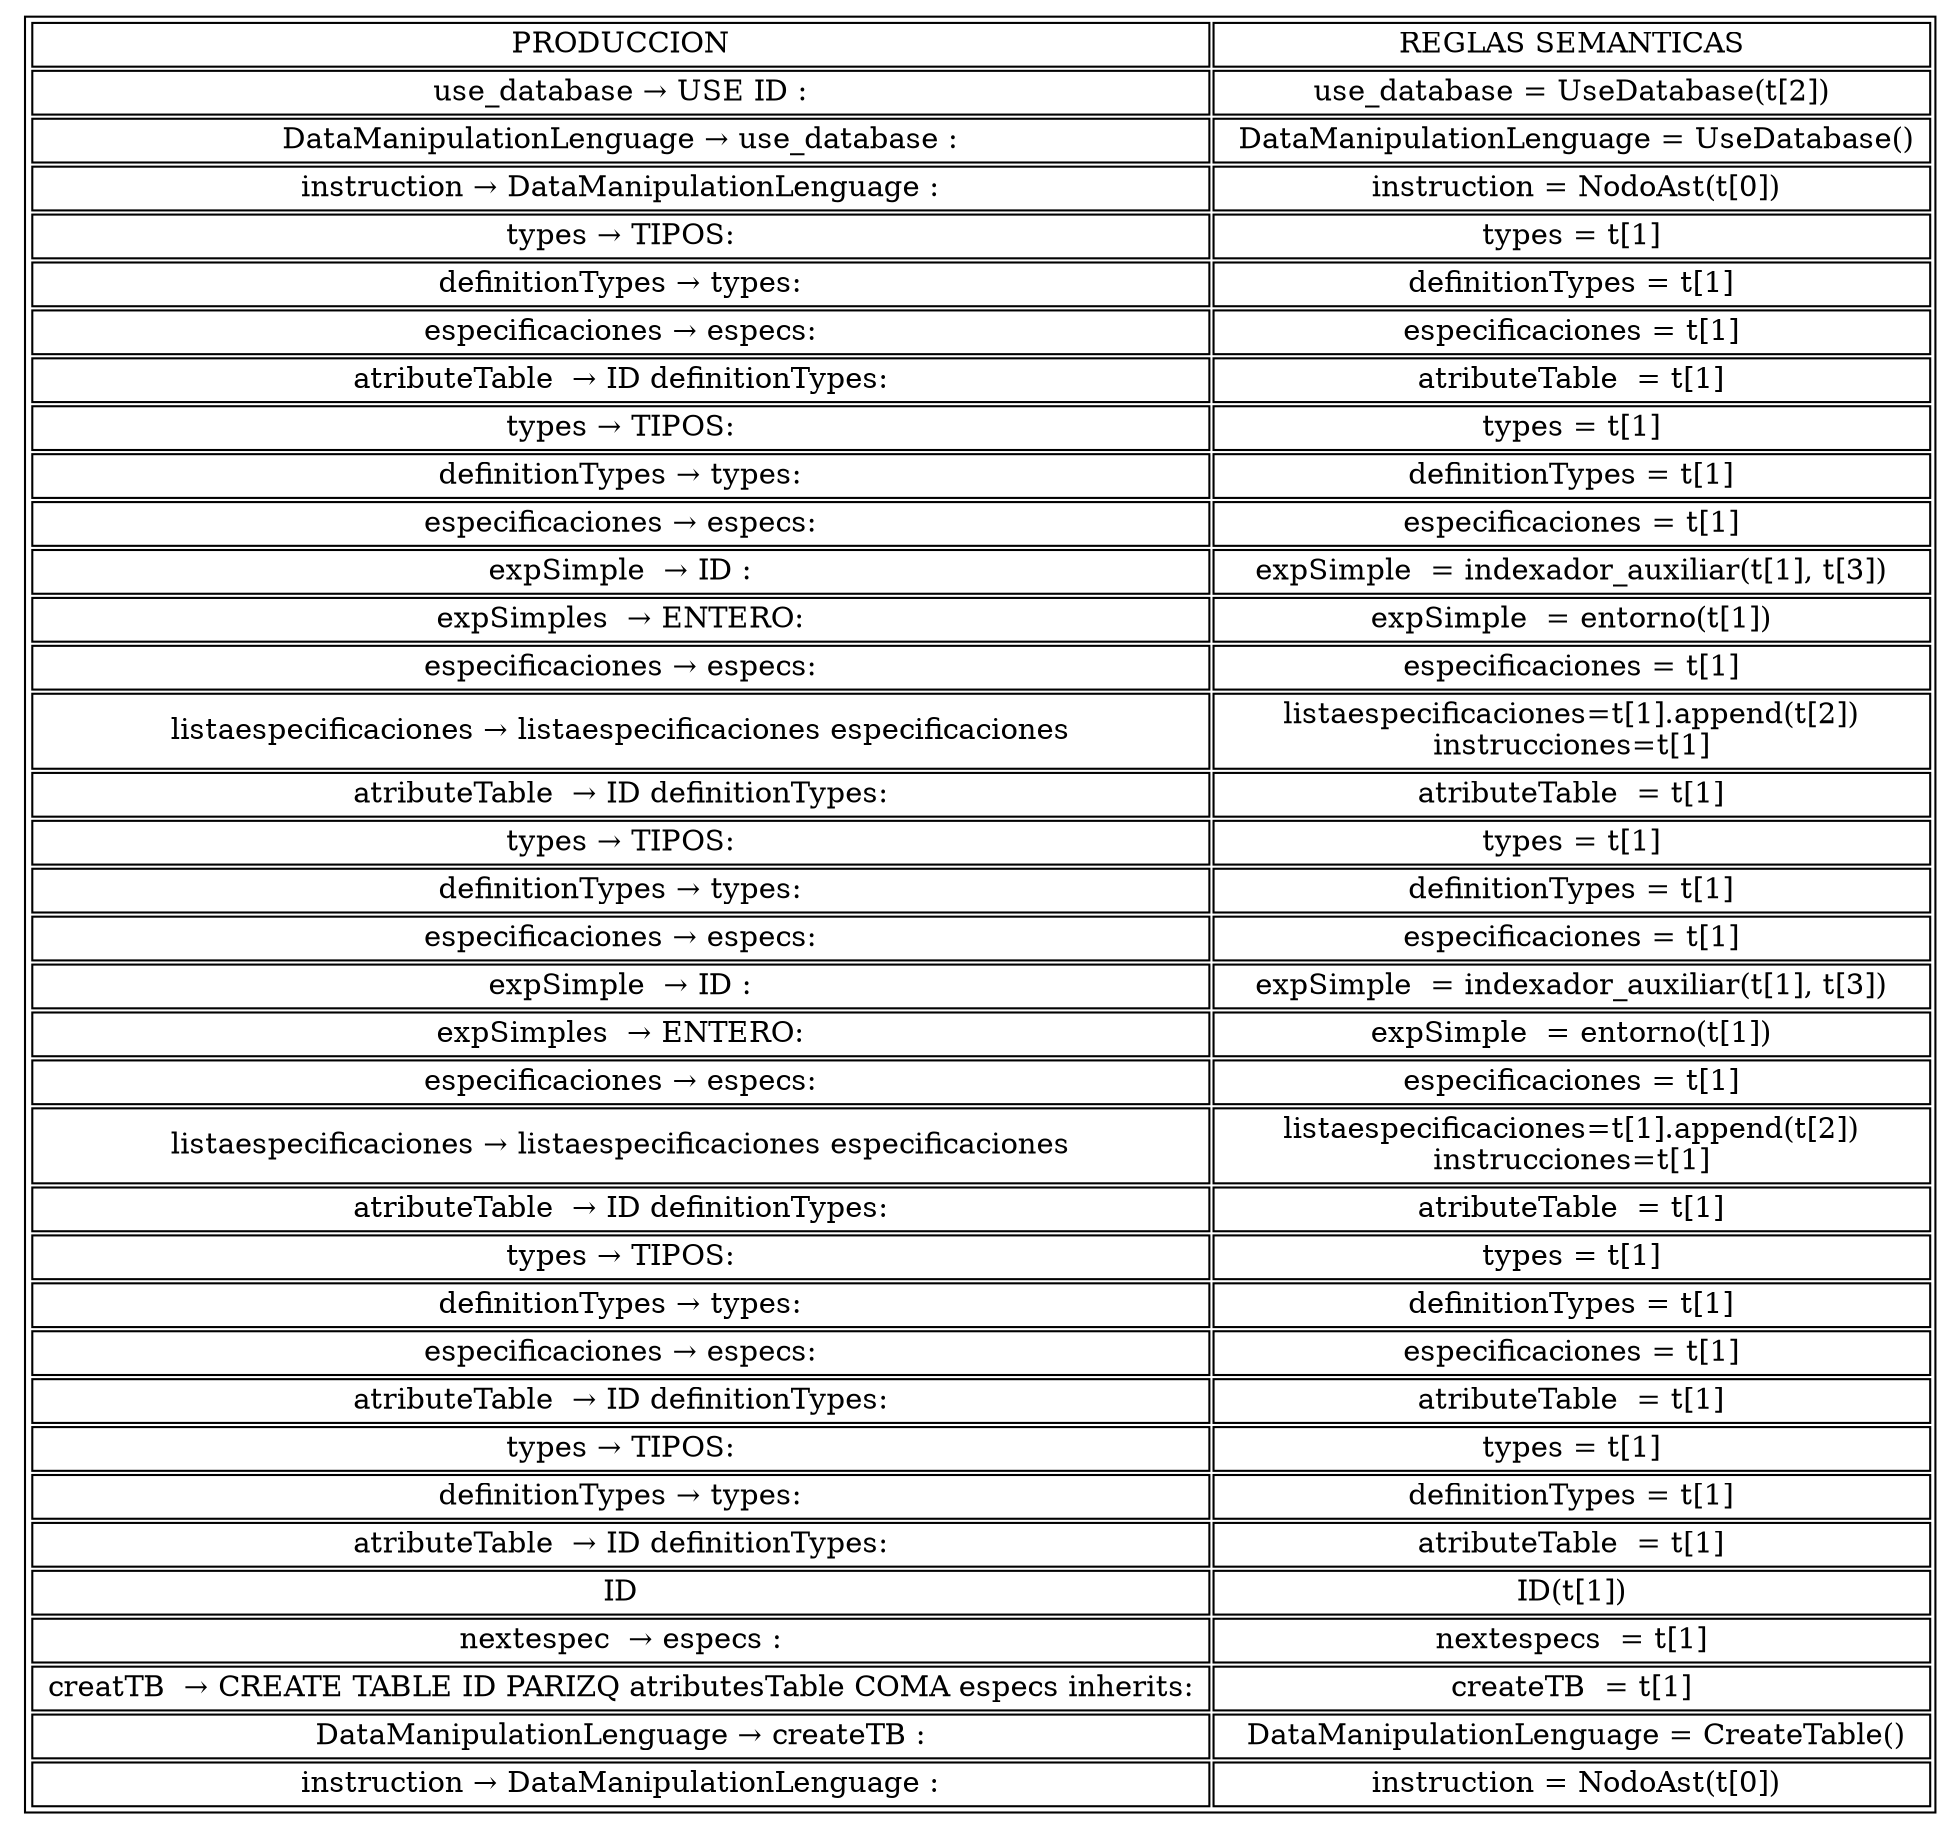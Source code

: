 digraph g {
	node [height=.1 shape=plaintext]
	table [label=<<TABLE><TR><TD>PRODUCCION</TD><TD>REGLAS SEMANTICAS</TD></TR><TR> 
 <TD> use_database → USE ID : </TD> 
 <TD> use_database = UseDatabase(t[2]) </TD> 
 </TR> 
<TR> 
 <TD> DataManipulationLenguage → use_database : </TD> 
 <TD>  DataManipulationLenguage = UseDatabase() </TD> 
 </TR> 
<TR> 
 <TD> instruction → DataManipulationLenguage : </TD> 
 <TD>  instruction = NodoAst(t[0]) </TD> 
 </TR> 
<TR> 
 <TD> types → TIPOS: </TD> 
 <TD> types = t[1] </TD> 
 </TR> 
<TR> 
 <TD> definitionTypes → types: </TD> 
 <TD> definitionTypes = t[1] </TD> 
 </TR> 
<TR> 
 <TD> especificaciones → especs: </TD> 
 <TD> especificaciones = t[1] </TD> 
 </TR> 
<TR> 
 <TD> atributeTable  → ID definitionTypes: </TD> 
 <TD> atributeTable  = t[1] </TD> 
 </TR> 
<TR> 
 <TD> types → TIPOS: </TD> 
 <TD> types = t[1] </TD> 
 </TR> 
<TR> 
 <TD> definitionTypes → types: </TD> 
 <TD> definitionTypes = t[1] </TD> 
 </TR> 
<TR> 
 <TD> especificaciones → especs: </TD> 
 <TD> especificaciones = t[1] </TD> 
 </TR> 
<TR> 
 <TD> expSimple  → ID : </TD> 
 <TD> expSimple  = indexador_auxiliar(t[1], t[3]) </TD> 
 </TR> 
<TR> 
 <TD> expSimples  → ENTERO: </TD> 
 <TD> expSimple  = entorno(t[1]) </TD> 
 </TR> 
<TR> 
 <TD> especificaciones → especs: </TD> 
 <TD> especificaciones = t[1] </TD> 
 </TR> 
<TR><TD> listaespecificaciones → listaespecificaciones especificaciones </TD><TD> listaespecificaciones=t[1].append(t[2]) <BR/> instrucciones=t[1] </TD></TR><TR> 
 <TD> atributeTable  → ID definitionTypes: </TD> 
 <TD> atributeTable  = t[1] </TD> 
 </TR> 
<TR> 
 <TD> types → TIPOS: </TD> 
 <TD> types = t[1] </TD> 
 </TR> 
<TR> 
 <TD> definitionTypes → types: </TD> 
 <TD> definitionTypes = t[1] </TD> 
 </TR> 
<TR> 
 <TD> especificaciones → especs: </TD> 
 <TD> especificaciones = t[1] </TD> 
 </TR> 
<TR> 
 <TD> expSimple  → ID : </TD> 
 <TD> expSimple  = indexador_auxiliar(t[1], t[3]) </TD> 
 </TR> 
<TR> 
 <TD> expSimples  → ENTERO: </TD> 
 <TD> expSimple  = entorno(t[1]) </TD> 
 </TR> 
<TR> 
 <TD> especificaciones → especs: </TD> 
 <TD> especificaciones = t[1] </TD> 
 </TR> 
<TR><TD> listaespecificaciones → listaespecificaciones especificaciones </TD><TD> listaespecificaciones=t[1].append(t[2]) <BR/> instrucciones=t[1] </TD></TR><TR> 
 <TD> atributeTable  → ID definitionTypes: </TD> 
 <TD> atributeTable  = t[1] </TD> 
 </TR> 
<TR> 
 <TD> types → TIPOS: </TD> 
 <TD> types = t[1] </TD> 
 </TR> 
<TR> 
 <TD> definitionTypes → types: </TD> 
 <TD> definitionTypes = t[1] </TD> 
 </TR> 
<TR> 
 <TD> especificaciones → especs: </TD> 
 <TD> especificaciones = t[1] </TD> 
 </TR> 
<TR> 
 <TD> atributeTable  → ID definitionTypes: </TD> 
 <TD> atributeTable  = t[1] </TD> 
 </TR> 
<TR> 
 <TD> types → TIPOS: </TD> 
 <TD> types = t[1] </TD> 
 </TR> 
<TR> 
 <TD> definitionTypes → types: </TD> 
 <TD> definitionTypes = t[1] </TD> 
 </TR> 
<TR> 
 <TD> atributeTable  → ID definitionTypes: </TD> 
 <TD> atributeTable  = t[1] </TD> 
 </TR> 

 <TR><TD> ID </TD><TD> ID(t[1]) </TD></TR><TR> 
 <TD> nextespec  → especs : </TD> 
 <TD> nextespecs  = t[1] </TD> 
 </TR> 
<TR> 
 <TD> creatTB  → CREATE TABLE ID PARIZQ atributesTable COMA especs inherits: </TD> 
 <TD> createTB  = t[1] </TD> 
 </TR> 
<TR> 
 <TD> DataManipulationLenguage → createTB : </TD> 
 <TD>  DataManipulationLenguage = CreateTable() </TD> 
 </TR> 
<TR> 
 <TD> instruction → DataManipulationLenguage : </TD> 
 <TD>  instruction = NodoAst(t[0]) </TD> 
 </TR> 
</TABLE>>]
}
